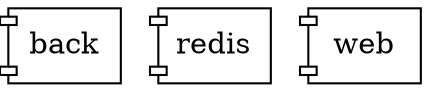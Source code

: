 digraph  {
	back [ label=back, shape=component ];
	redis [ label=redis, shape=component ];
	web [ label=web, shape=component ];

}

